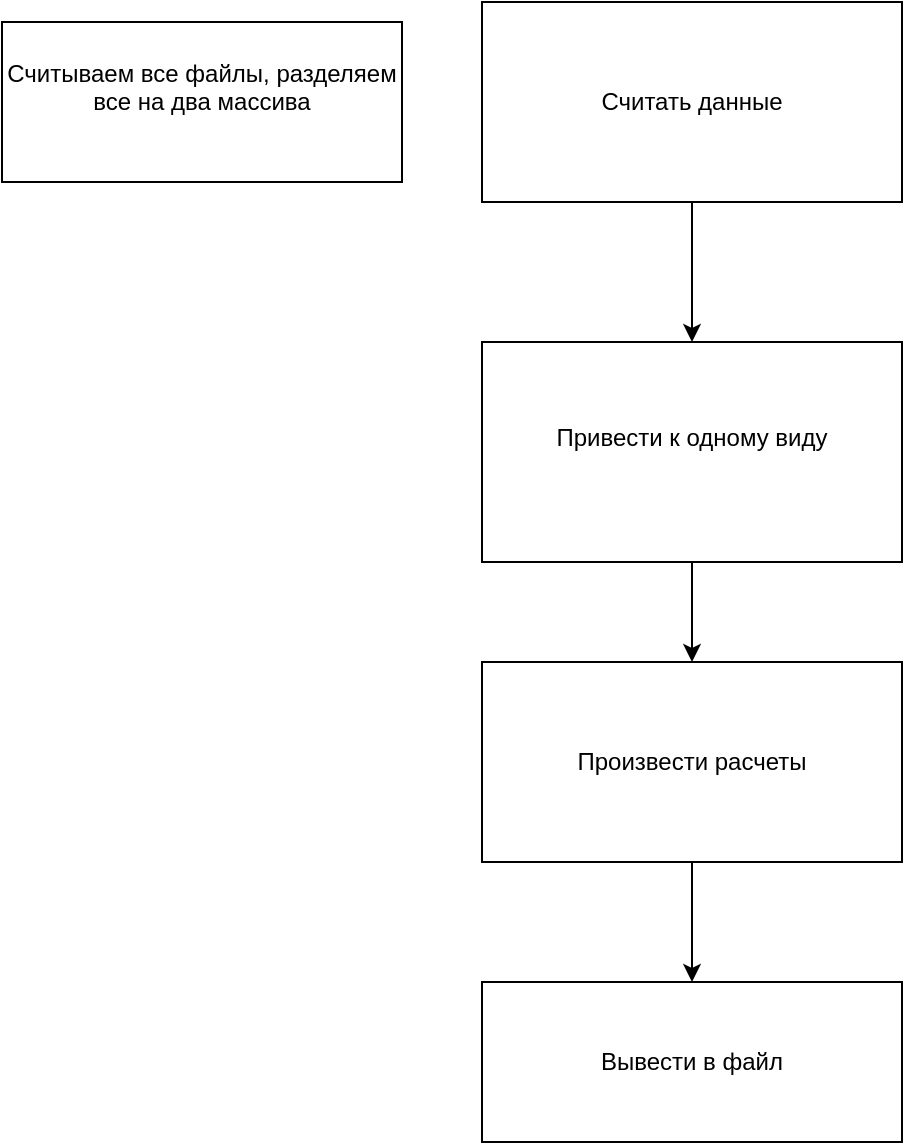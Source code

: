 <mxfile version="13.8.8" type="github">
  <diagram id="EHIyx4fuL1J_j21Y5DbT" name="Page-1">
    <mxGraphModel dx="1422" dy="1856" grid="1" gridSize="10" guides="1" tooltips="1" connect="1" arrows="1" fold="1" page="1" pageScale="1" pageWidth="850" pageHeight="1100" math="0" shadow="0">
      <root>
        <mxCell id="0" />
        <mxCell id="1" parent="0" />
        <mxCell id="gkzhu2fDC4xuucvsmjk8-4" value="" style="edgeStyle=orthogonalEdgeStyle;rounded=0;orthogonalLoop=1;jettySize=auto;html=1;" edge="1" parent="1" source="gkzhu2fDC4xuucvsmjk8-1" target="gkzhu2fDC4xuucvsmjk8-2">
          <mxGeometry relative="1" as="geometry" />
        </mxCell>
        <mxCell id="gkzhu2fDC4xuucvsmjk8-1" value="Считать данные" style="rounded=0;whiteSpace=wrap;html=1;" vertex="1" parent="1">
          <mxGeometry x="320" y="-10" width="210" height="100" as="geometry" />
        </mxCell>
        <mxCell id="gkzhu2fDC4xuucvsmjk8-6" style="edgeStyle=orthogonalEdgeStyle;rounded=0;orthogonalLoop=1;jettySize=auto;html=1;entryX=0.5;entryY=0;entryDx=0;entryDy=0;" edge="1" parent="1" source="gkzhu2fDC4xuucvsmjk8-2" target="gkzhu2fDC4xuucvsmjk8-5">
          <mxGeometry relative="1" as="geometry" />
        </mxCell>
        <mxCell id="gkzhu2fDC4xuucvsmjk8-2" value="&lt;div&gt;Привести к одному виду&lt;/div&gt;&lt;div&gt;&lt;br&gt;&lt;/div&gt;" style="rounded=0;whiteSpace=wrap;html=1;" vertex="1" parent="1">
          <mxGeometry x="320" y="160" width="210" height="110" as="geometry" />
        </mxCell>
        <mxCell id="gkzhu2fDC4xuucvsmjk8-8" style="edgeStyle=orthogonalEdgeStyle;rounded=0;orthogonalLoop=1;jettySize=auto;html=1;entryX=0.5;entryY=0;entryDx=0;entryDy=0;" edge="1" parent="1" source="gkzhu2fDC4xuucvsmjk8-5" target="gkzhu2fDC4xuucvsmjk8-7">
          <mxGeometry relative="1" as="geometry" />
        </mxCell>
        <mxCell id="gkzhu2fDC4xuucvsmjk8-5" value="Произвести расчеты" style="rounded=0;whiteSpace=wrap;html=1;" vertex="1" parent="1">
          <mxGeometry x="320" y="320" width="210" height="100" as="geometry" />
        </mxCell>
        <mxCell id="gkzhu2fDC4xuucvsmjk8-7" value="&lt;div&gt;Вывести в файл&lt;/div&gt;" style="rounded=0;whiteSpace=wrap;html=1;" vertex="1" parent="1">
          <mxGeometry x="320" y="480" width="210" height="80" as="geometry" />
        </mxCell>
        <mxCell id="gkzhu2fDC4xuucvsmjk8-9" value="&lt;div&gt;Считываем все файлы, разделяем все на два массива&lt;/div&gt;&lt;div&gt;&lt;br&gt;&lt;/div&gt;" style="rounded=0;whiteSpace=wrap;html=1;" vertex="1" parent="1">
          <mxGeometry x="80" width="200" height="80" as="geometry" />
        </mxCell>
      </root>
    </mxGraphModel>
  </diagram>
</mxfile>
